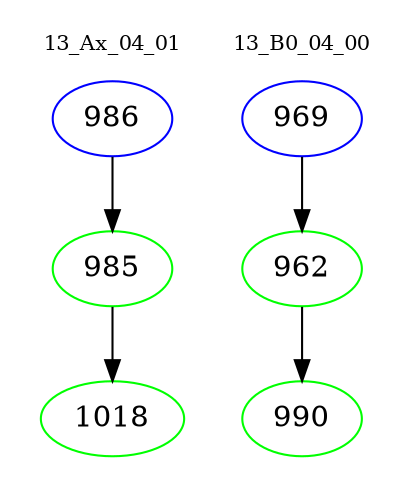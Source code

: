digraph{
subgraph cluster_0 {
color = white
label = "13_Ax_04_01";
fontsize=10;
T0_986 [label="986", color="blue"]
T0_986 -> T0_985 [color="black"]
T0_985 [label="985", color="green"]
T0_985 -> T0_1018 [color="black"]
T0_1018 [label="1018", color="green"]
}
subgraph cluster_1 {
color = white
label = "13_B0_04_00";
fontsize=10;
T1_969 [label="969", color="blue"]
T1_969 -> T1_962 [color="black"]
T1_962 [label="962", color="green"]
T1_962 -> T1_990 [color="black"]
T1_990 [label="990", color="green"]
}
}
